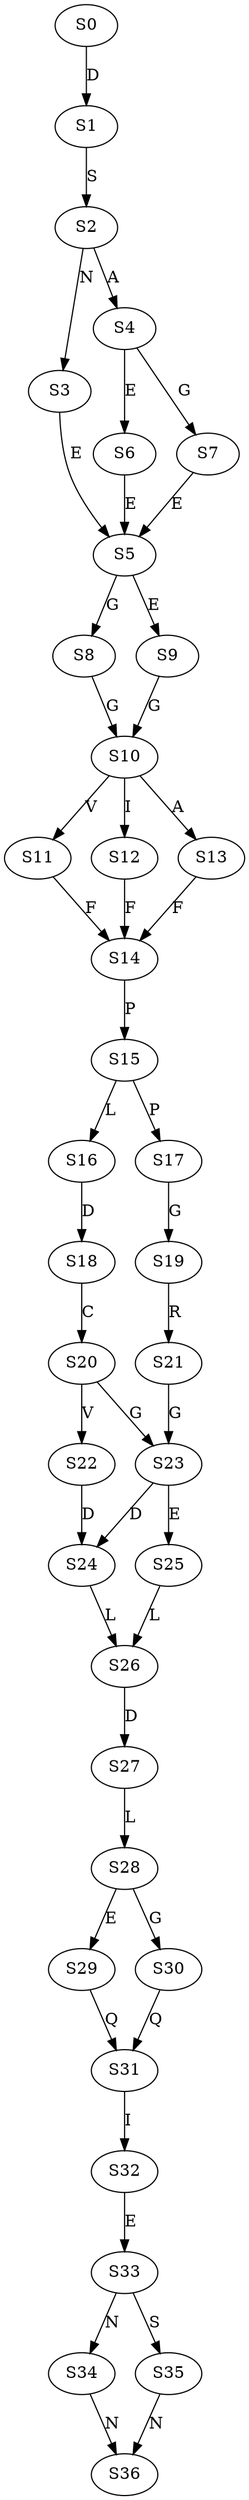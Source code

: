 strict digraph  {
	S0 -> S1 [ label = D ];
	S1 -> S2 [ label = S ];
	S2 -> S3 [ label = N ];
	S2 -> S4 [ label = A ];
	S3 -> S5 [ label = E ];
	S4 -> S6 [ label = E ];
	S4 -> S7 [ label = G ];
	S5 -> S8 [ label = G ];
	S5 -> S9 [ label = E ];
	S6 -> S5 [ label = E ];
	S7 -> S5 [ label = E ];
	S8 -> S10 [ label = G ];
	S9 -> S10 [ label = G ];
	S10 -> S11 [ label = V ];
	S10 -> S12 [ label = I ];
	S10 -> S13 [ label = A ];
	S11 -> S14 [ label = F ];
	S12 -> S14 [ label = F ];
	S13 -> S14 [ label = F ];
	S14 -> S15 [ label = P ];
	S15 -> S16 [ label = L ];
	S15 -> S17 [ label = P ];
	S16 -> S18 [ label = D ];
	S17 -> S19 [ label = G ];
	S18 -> S20 [ label = C ];
	S19 -> S21 [ label = R ];
	S20 -> S22 [ label = V ];
	S20 -> S23 [ label = G ];
	S21 -> S23 [ label = G ];
	S22 -> S24 [ label = D ];
	S23 -> S24 [ label = D ];
	S23 -> S25 [ label = E ];
	S24 -> S26 [ label = L ];
	S25 -> S26 [ label = L ];
	S26 -> S27 [ label = D ];
	S27 -> S28 [ label = L ];
	S28 -> S29 [ label = E ];
	S28 -> S30 [ label = G ];
	S29 -> S31 [ label = Q ];
	S30 -> S31 [ label = Q ];
	S31 -> S32 [ label = I ];
	S32 -> S33 [ label = E ];
	S33 -> S34 [ label = N ];
	S33 -> S35 [ label = S ];
	S34 -> S36 [ label = N ];
	S35 -> S36 [ label = N ];
}
